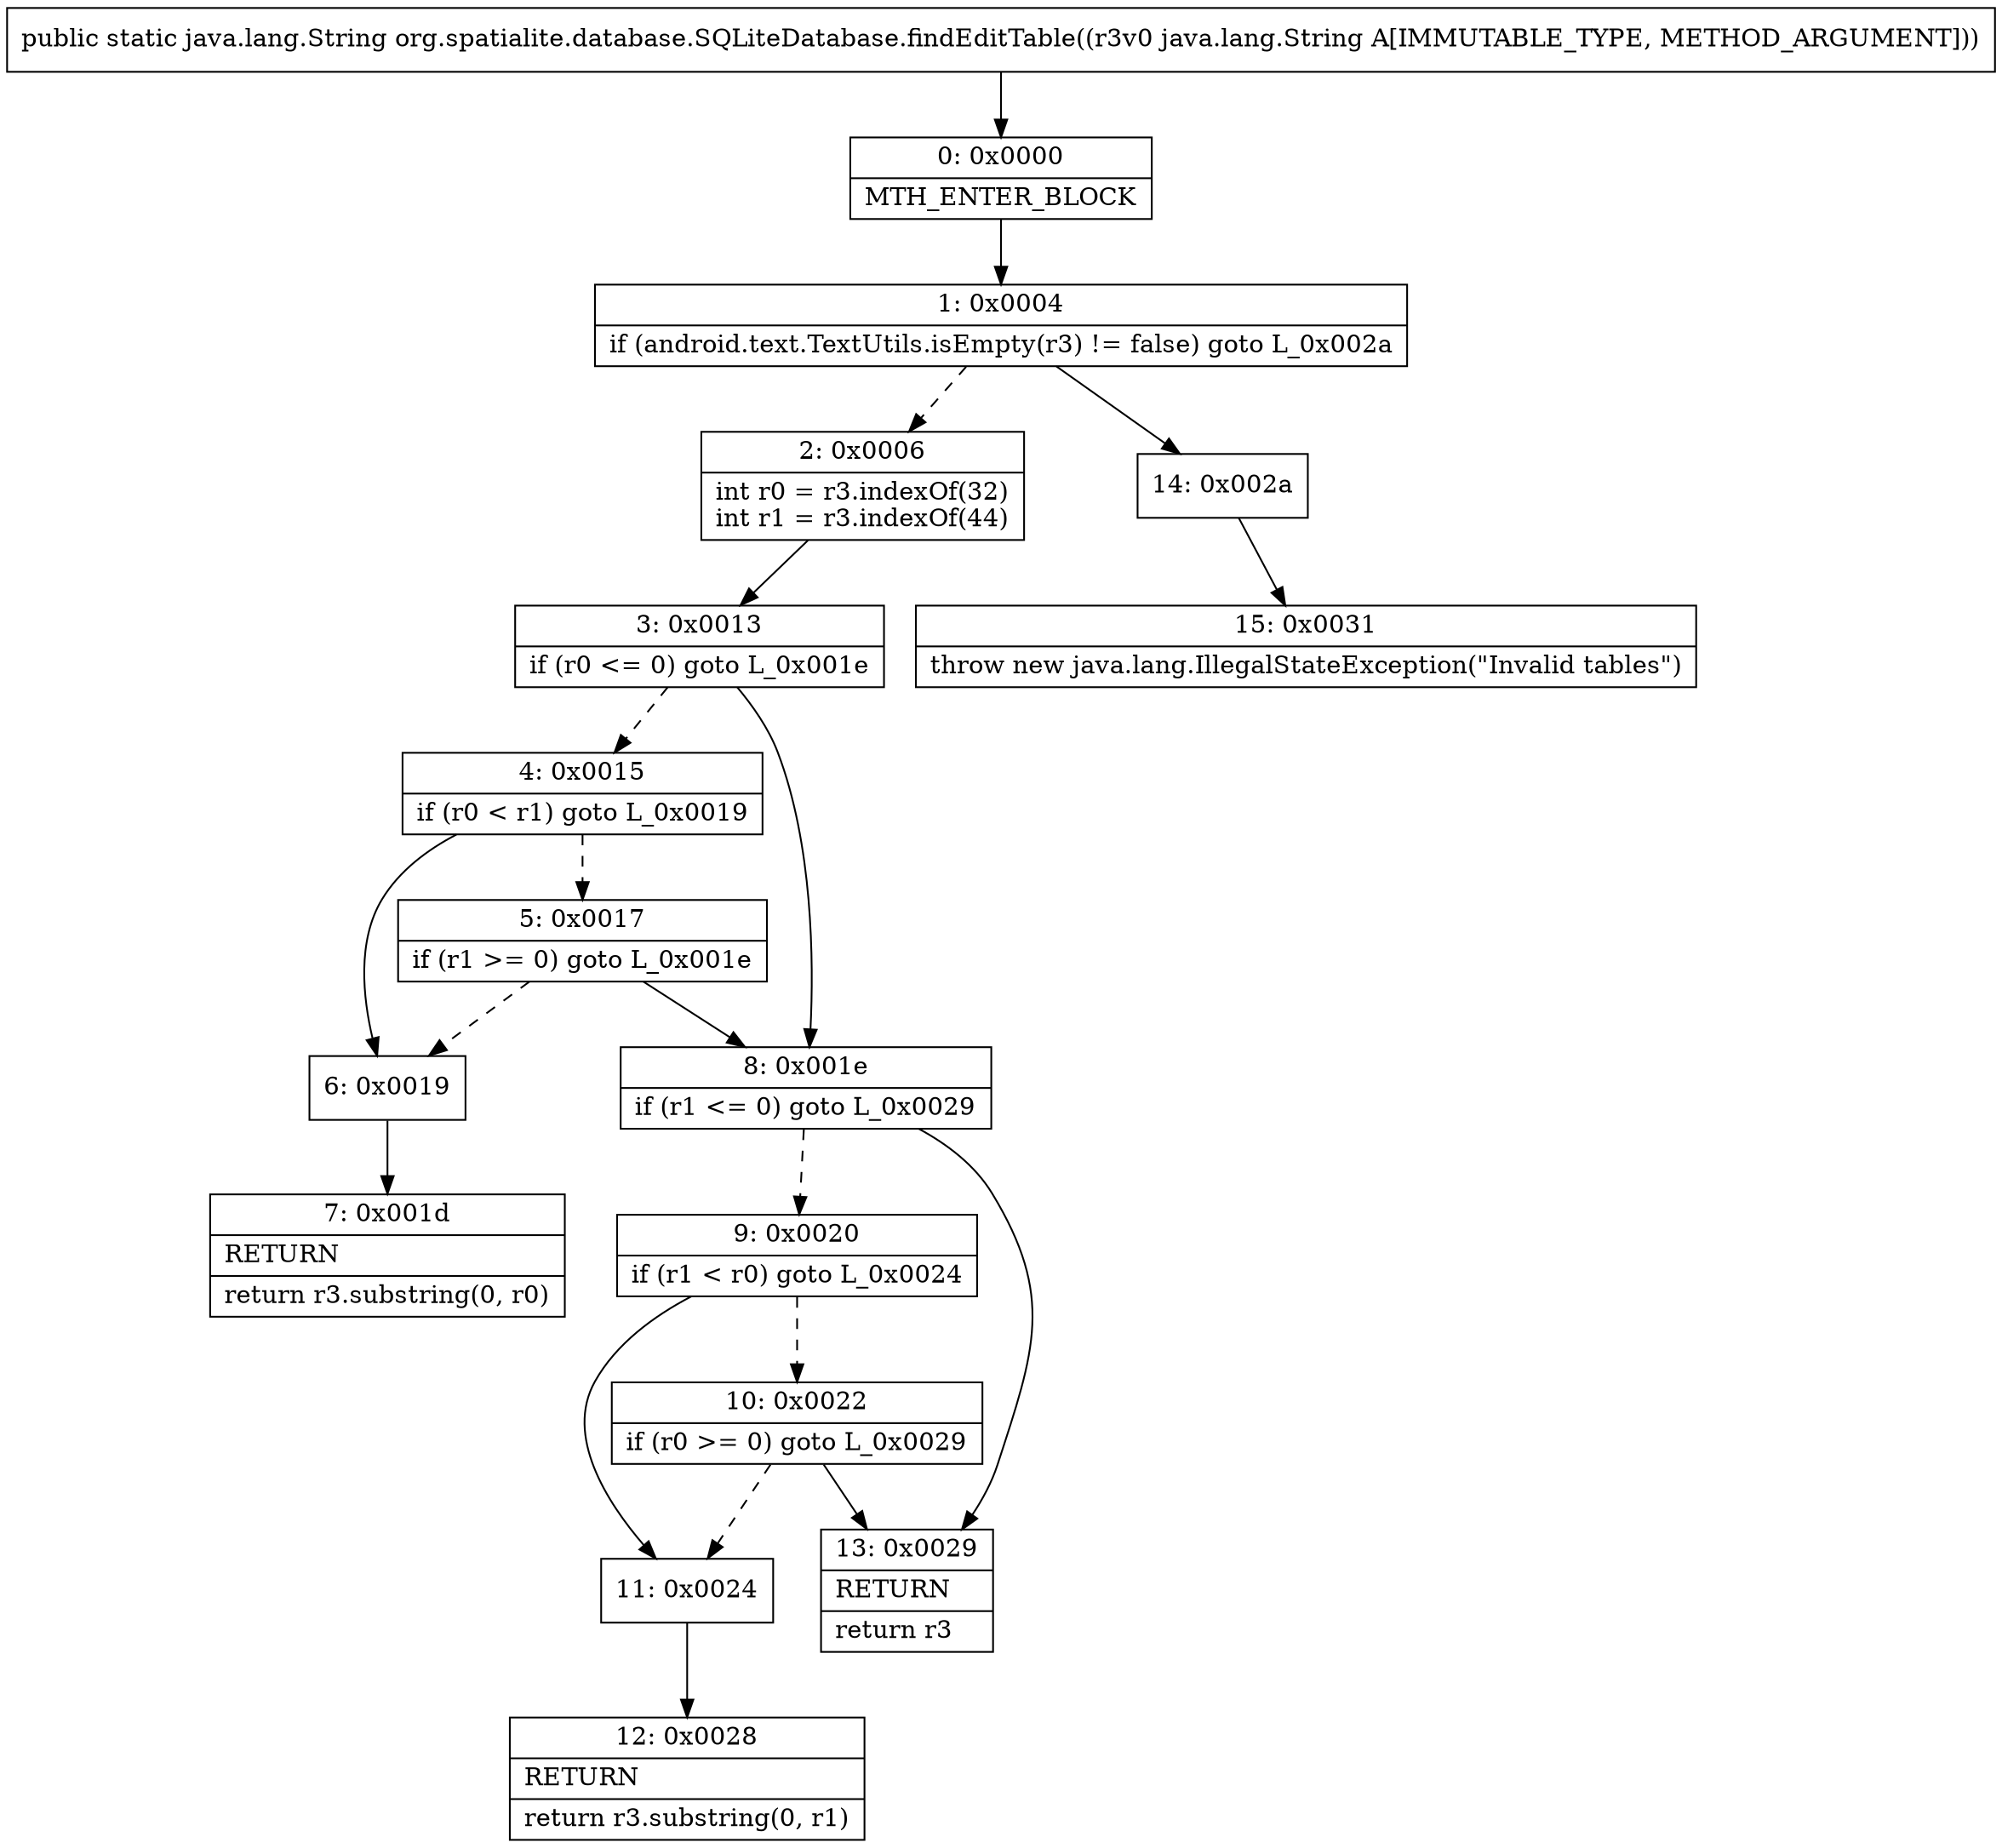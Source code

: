 digraph "CFG fororg.spatialite.database.SQLiteDatabase.findEditTable(Ljava\/lang\/String;)Ljava\/lang\/String;" {
Node_0 [shape=record,label="{0\:\ 0x0000|MTH_ENTER_BLOCK\l}"];
Node_1 [shape=record,label="{1\:\ 0x0004|if (android.text.TextUtils.isEmpty(r3) != false) goto L_0x002a\l}"];
Node_2 [shape=record,label="{2\:\ 0x0006|int r0 = r3.indexOf(32)\lint r1 = r3.indexOf(44)\l}"];
Node_3 [shape=record,label="{3\:\ 0x0013|if (r0 \<= 0) goto L_0x001e\l}"];
Node_4 [shape=record,label="{4\:\ 0x0015|if (r0 \< r1) goto L_0x0019\l}"];
Node_5 [shape=record,label="{5\:\ 0x0017|if (r1 \>= 0) goto L_0x001e\l}"];
Node_6 [shape=record,label="{6\:\ 0x0019}"];
Node_7 [shape=record,label="{7\:\ 0x001d|RETURN\l|return r3.substring(0, r0)\l}"];
Node_8 [shape=record,label="{8\:\ 0x001e|if (r1 \<= 0) goto L_0x0029\l}"];
Node_9 [shape=record,label="{9\:\ 0x0020|if (r1 \< r0) goto L_0x0024\l}"];
Node_10 [shape=record,label="{10\:\ 0x0022|if (r0 \>= 0) goto L_0x0029\l}"];
Node_11 [shape=record,label="{11\:\ 0x0024}"];
Node_12 [shape=record,label="{12\:\ 0x0028|RETURN\l|return r3.substring(0, r1)\l}"];
Node_13 [shape=record,label="{13\:\ 0x0029|RETURN\l|return r3\l}"];
Node_14 [shape=record,label="{14\:\ 0x002a}"];
Node_15 [shape=record,label="{15\:\ 0x0031|throw new java.lang.IllegalStateException(\"Invalid tables\")\l}"];
MethodNode[shape=record,label="{public static java.lang.String org.spatialite.database.SQLiteDatabase.findEditTable((r3v0 java.lang.String A[IMMUTABLE_TYPE, METHOD_ARGUMENT])) }"];
MethodNode -> Node_0;
Node_0 -> Node_1;
Node_1 -> Node_2[style=dashed];
Node_1 -> Node_14;
Node_2 -> Node_3;
Node_3 -> Node_4[style=dashed];
Node_3 -> Node_8;
Node_4 -> Node_5[style=dashed];
Node_4 -> Node_6;
Node_5 -> Node_6[style=dashed];
Node_5 -> Node_8;
Node_6 -> Node_7;
Node_8 -> Node_9[style=dashed];
Node_8 -> Node_13;
Node_9 -> Node_10[style=dashed];
Node_9 -> Node_11;
Node_10 -> Node_11[style=dashed];
Node_10 -> Node_13;
Node_11 -> Node_12;
Node_14 -> Node_15;
}

